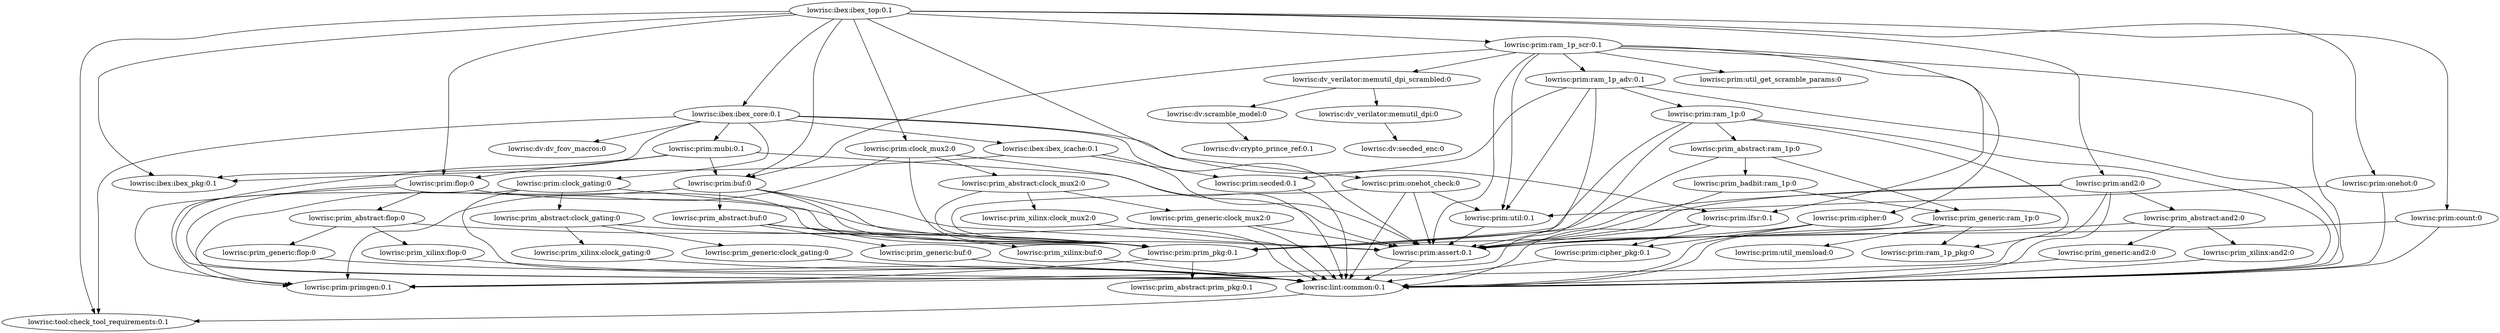 digraph dependencies {
"lowrisc:ibex:ibex_top:0.1"->"lowrisc:prim:and2:0"
"lowrisc:ibex:ibex_top:0.1"->"lowrisc:ibex:ibex_core:0.1"
"lowrisc:ibex:ibex_top:0.1"->"lowrisc:prim:clock_mux2:0"
"lowrisc:ibex:ibex_top:0.1"->"lowrisc:prim:onehot:0"
"lowrisc:ibex:ibex_top:0.1"->"lowrisc:tool:check_tool_requirements:0.1"
"lowrisc:ibex:ibex_top:0.1"->"lowrisc:prim:onehot_check:0"
"lowrisc:ibex:ibex_top:0.1"->"lowrisc:prim:count:0"
"lowrisc:ibex:ibex_top:0.1"->"lowrisc:prim:buf:0"
"lowrisc:ibex:ibex_top:0.1"->"lowrisc:ibex:ibex_pkg:0.1"
"lowrisc:ibex:ibex_top:0.1"->"lowrisc:prim:flop:0"
"lowrisc:ibex:ibex_top:0.1"->"lowrisc:prim:ram_1p_scr:0.1"
"lowrisc:prim:onehot:0"->"lowrisc:lint:common:0.1"
"lowrisc:prim:onehot:0"->"lowrisc:prim:util:0.1"
"lowrisc:prim:util:0.1"->"lowrisc:prim:assert:0.1"
"lowrisc:prim:assert:0.1"->"lowrisc:lint:common:0.1"
"lowrisc:lint:common:0.1"->"lowrisc:tool:check_tool_requirements:0.1"
"lowrisc:prim:onehot_check:0"->"lowrisc:prim:prim_pkg:0.1"
"lowrisc:prim:onehot_check:0"->"lowrisc:lint:common:0.1"
"lowrisc:prim:onehot_check:0"->"lowrisc:prim:assert:0.1"
"lowrisc:prim:onehot_check:0"->"lowrisc:prim:util:0.1"
"lowrisc:prim:prim_pkg:0.1"->"lowrisc:prim_abstract:prim_pkg:0.1"
"lowrisc:prim:prim_pkg:0.1"->"lowrisc:prim:primgen:0.1"
"lowrisc:prim:ram_1p_scr:0.1"->"lowrisc:prim:util:0.1"
"lowrisc:prim:ram_1p_scr:0.1"->"lowrisc:prim:cipher:0"
"lowrisc:prim:ram_1p_scr:0.1"->"lowrisc:lint:common:0.1"
"lowrisc:prim:ram_1p_scr:0.1"->"lowrisc:prim:assert:0.1"
"lowrisc:prim:ram_1p_scr:0.1"->"lowrisc:dv_verilator:memutil_dpi_scrambled:0"
"lowrisc:prim:ram_1p_scr:0.1"->"lowrisc:prim:buf:0"
"lowrisc:prim:ram_1p_scr:0.1"->"lowrisc:prim:ram_1p_adv:0.1"
"lowrisc:prim:ram_1p_scr:0.1"->"lowrisc:prim:util_get_scramble_params:0"
"lowrisc:prim:ram_1p_scr:0.1"->"lowrisc:prim:lfsr:0.1"
"lowrisc:dv_verilator:memutil_dpi_scrambled:0"->"lowrisc:dv:scramble_model:0"
"lowrisc:dv_verilator:memutil_dpi_scrambled:0"->"lowrisc:dv_verilator:memutil_dpi:0"
"lowrisc:dv:scramble_model:0"->"lowrisc:dv:crypto_prince_ref:0.1"
"lowrisc:dv_verilator:memutil_dpi:0"->"lowrisc:dv:secded_enc:0"
"lowrisc:prim:cipher:0"->"lowrisc:prim:cipher_pkg:0.1"
"lowrisc:prim:cipher:0"->"lowrisc:lint:common:0.1"
"lowrisc:prim:cipher:0"->"lowrisc:prim:assert:0.1"
"lowrisc:prim:cipher_pkg:0.1"->"lowrisc:lint:common:0.1"
"lowrisc:prim:lfsr:0.1"->"lowrisc:prim:cipher_pkg:0.1"
"lowrisc:prim:lfsr:0.1"->"lowrisc:lint:common:0.1"
"lowrisc:prim:lfsr:0.1"->"lowrisc:prim:assert:0.1"
"lowrisc:prim:ram_1p_adv:0.1"->"lowrisc:prim:secded:0.1"
"lowrisc:prim:ram_1p_adv:0.1"->"lowrisc:prim:util:0.1"
"lowrisc:prim:ram_1p_adv:0.1"->"lowrisc:lint:common:0.1"
"lowrisc:prim:ram_1p_adv:0.1"->"lowrisc:prim:assert:0.1"
"lowrisc:prim:ram_1p_adv:0.1"->"lowrisc:prim:ram_1p:0"
"lowrisc:prim:ram_1p:0"->"lowrisc:prim:prim_pkg:0.1"
"lowrisc:prim:ram_1p:0"->"lowrisc:lint:common:0.1"
"lowrisc:prim:ram_1p:0"->"lowrisc:prim:ram_1p_pkg:0"
"lowrisc:prim:ram_1p:0"->"lowrisc:prim_abstract:ram_1p:0"
"lowrisc:prim:ram_1p:0"->"lowrisc:prim:primgen:0.1"
"lowrisc:prim_abstract:ram_1p:0"->"lowrisc:prim_badbit:ram_1p:0"
"lowrisc:prim_abstract:ram_1p:0"->"lowrisc:prim_generic:ram_1p:0"
"lowrisc:prim_abstract:ram_1p:0"->"lowrisc:prim:prim_pkg:0.1"
"lowrisc:prim_badbit:ram_1p:0"->"lowrisc:prim_generic:ram_1p:0"
"lowrisc:prim_badbit:ram_1p:0"->"lowrisc:prim:assert:0.1"
"lowrisc:prim_generic:ram_1p:0"->"lowrisc:prim:util_memload:0"
"lowrisc:prim_generic:ram_1p:0"->"lowrisc:prim:ram_1p_pkg:0"
"lowrisc:prim_generic:ram_1p:0"->"lowrisc:lint:common:0.1"
"lowrisc:prim_generic:ram_1p:0"->"lowrisc:prim:assert:0.1"
"lowrisc:prim:secded:0.1"->"lowrisc:lint:common:0.1"
"lowrisc:prim:flop:0"->"lowrisc:prim:prim_pkg:0.1"
"lowrisc:prim:flop:0"->"lowrisc:lint:common:0.1"
"lowrisc:prim:flop:0"->"lowrisc:prim:assert:0.1"
"lowrisc:prim:flop:0"->"lowrisc:prim:primgen:0.1"
"lowrisc:prim:flop:0"->"lowrisc:prim_abstract:flop:0"
"lowrisc:prim_abstract:flop:0"->"lowrisc:prim_generic:flop:0"
"lowrisc:prim_abstract:flop:0"->"lowrisc:prim_xilinx:flop:0"
"lowrisc:prim_abstract:flop:0"->"lowrisc:prim:prim_pkg:0.1"
"lowrisc:prim_xilinx:flop:0"->"lowrisc:lint:common:0.1"
"lowrisc:prim_generic:flop:0"->"lowrisc:lint:common:0.1"
"lowrisc:prim:count:0"->"lowrisc:lint:common:0.1"
"lowrisc:prim:count:0"->"lowrisc:prim:assert:0.1"
"lowrisc:prim:clock_mux2:0"->"lowrisc:prim_abstract:clock_mux2:0"
"lowrisc:prim:clock_mux2:0"->"lowrisc:lint:common:0.1"
"lowrisc:prim:clock_mux2:0"->"lowrisc:prim:prim_pkg:0.1"
"lowrisc:prim:clock_mux2:0"->"lowrisc:prim:primgen:0.1"
"lowrisc:prim_abstract:clock_mux2:0"->"lowrisc:prim_xilinx:clock_mux2:0"
"lowrisc:prim_abstract:clock_mux2:0"->"lowrisc:prim_generic:clock_mux2:0"
"lowrisc:prim_abstract:clock_mux2:0"->"lowrisc:prim:prim_pkg:0.1"
"lowrisc:prim_xilinx:clock_mux2:0"->"lowrisc:lint:common:0.1"
"lowrisc:prim_generic:clock_mux2:0"->"lowrisc:lint:common:0.1"
"lowrisc:prim_generic:clock_mux2:0"->"lowrisc:prim:assert:0.1"
"lowrisc:prim:buf:0"->"lowrisc:prim:prim_pkg:0.1"
"lowrisc:prim:buf:0"->"lowrisc:prim_abstract:buf:0"
"lowrisc:prim:buf:0"->"lowrisc:lint:common:0.1"
"lowrisc:prim:buf:0"->"lowrisc:prim:assert:0.1"
"lowrisc:prim:buf:0"->"lowrisc:prim:primgen:0.1"
"lowrisc:prim_abstract:buf:0"->"lowrisc:prim_xilinx:buf:0"
"lowrisc:prim_abstract:buf:0"->"lowrisc:prim:prim_pkg:0.1"
"lowrisc:prim_abstract:buf:0"->"lowrisc:prim_generic:buf:0"
"lowrisc:prim_xilinx:buf:0"->"lowrisc:lint:common:0.1"
"lowrisc:prim_generic:buf:0"->"lowrisc:lint:common:0.1"
"lowrisc:prim:and2:0"->"lowrisc:prim:prim_pkg:0.1"
"lowrisc:prim:and2:0"->"lowrisc:prim_abstract:and2:0"
"lowrisc:prim:and2:0"->"lowrisc:lint:common:0.1"
"lowrisc:prim:and2:0"->"lowrisc:prim:assert:0.1"
"lowrisc:prim:and2:0"->"lowrisc:prim:primgen:0.1"
"lowrisc:prim_abstract:and2:0"->"lowrisc:prim_generic:and2:0"
"lowrisc:prim_abstract:and2:0"->"lowrisc:prim_xilinx:and2:0"
"lowrisc:prim_abstract:and2:0"->"lowrisc:prim:prim_pkg:0.1"
"lowrisc:prim_xilinx:and2:0"->"lowrisc:lint:common:0.1"
"lowrisc:prim_generic:and2:0"->"lowrisc:lint:common:0.1"
"lowrisc:ibex:ibex_core:0.1"->"lowrisc:tool:check_tool_requirements:0.1"
"lowrisc:ibex:ibex_core:0.1"->"lowrisc:prim:mubi:0.1"
"lowrisc:ibex:ibex_core:0.1"->"lowrisc:prim:assert:0.1"
"lowrisc:ibex:ibex_core:0.1"->"lowrisc:ibex:ibex_icache:0.1"
"lowrisc:ibex:ibex_core:0.1"->"lowrisc:ibex:ibex_pkg:0.1"
"lowrisc:ibex:ibex_core:0.1"->"lowrisc:dv:dv_fcov_macros:0"
"lowrisc:ibex:ibex_core:0.1"->"lowrisc:prim:clock_gating:0"
"lowrisc:ibex:ibex_core:0.1"->"lowrisc:prim:lfsr:0.1"
"lowrisc:ibex:ibex_icache:0.1"->"lowrisc:prim:assert:0.1"
"lowrisc:ibex:ibex_icache:0.1"->"lowrisc:prim:secded:0.1"
"lowrisc:ibex:ibex_icache:0.1"->"lowrisc:ibex:ibex_pkg:0.1"
"lowrisc:prim:mubi:0.1"->"lowrisc:prim:buf:0"
"lowrisc:prim:mubi:0.1"->"lowrisc:prim:flop:0"
"lowrisc:prim:mubi:0.1"->"lowrisc:lint:common:0.1"
"lowrisc:prim:mubi:0.1"->"lowrisc:prim:assert:0.1"
"lowrisc:prim:clock_gating:0"->"lowrisc:prim_abstract:clock_gating:0"
"lowrisc:prim:clock_gating:0"->"lowrisc:lint:common:0.1"
"lowrisc:prim:clock_gating:0"->"lowrisc:prim:prim_pkg:0.1"
"lowrisc:prim:clock_gating:0"->"lowrisc:prim:primgen:0.1"
"lowrisc:prim_abstract:clock_gating:0"->"lowrisc:prim_xilinx:clock_gating:0"
"lowrisc:prim_abstract:clock_gating:0"->"lowrisc:prim:prim_pkg:0.1"
"lowrisc:prim_abstract:clock_gating:0"->"lowrisc:prim_generic:clock_gating:0"
"lowrisc:prim_generic:clock_gating:0"->"lowrisc:lint:common:0.1"
"lowrisc:prim_xilinx:clock_gating:0"->"lowrisc:lint:common:0.1"
}
